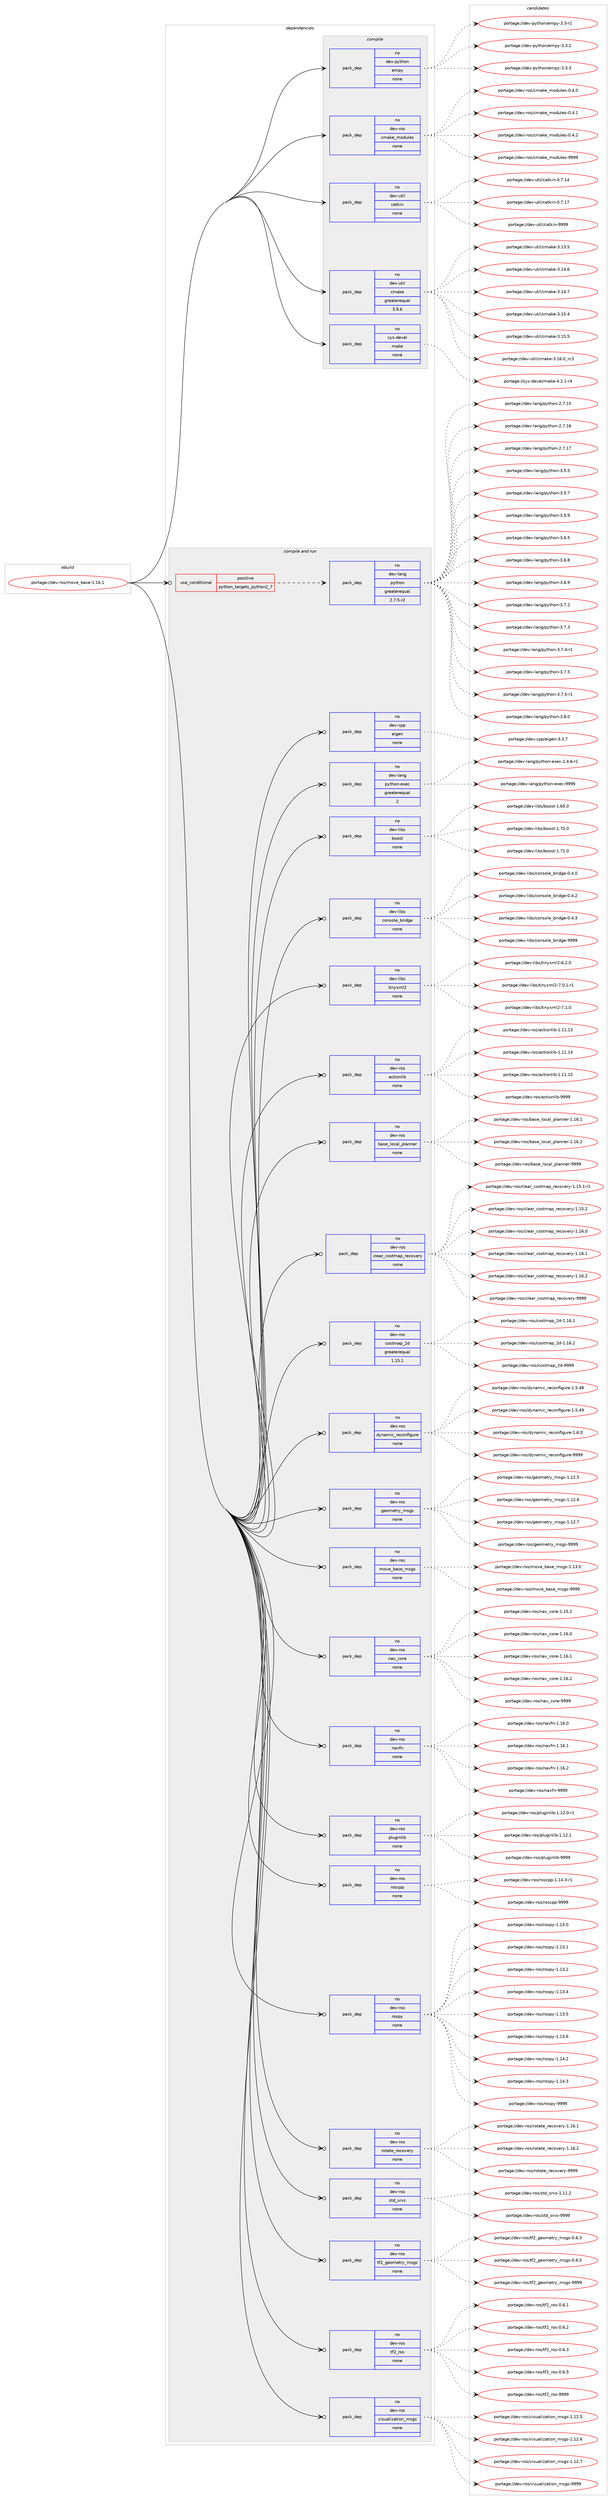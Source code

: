 digraph prolog {

# *************
# Graph options
# *************

newrank=true;
concentrate=true;
compound=true;
graph [rankdir=LR,fontname=Helvetica,fontsize=10,ranksep=1.5];#, ranksep=2.5, nodesep=0.2];
edge  [arrowhead=vee];
node  [fontname=Helvetica,fontsize=10];

# **********
# The ebuild
# **********

subgraph cluster_leftcol {
color=gray;
rank=same;
label=<<i>ebuild</i>>;
id [label="portage://dev-ros/move_base-1.16.1", color=red, width=4, href="../dev-ros/move_base-1.16.1.svg"];
}

# ****************
# The dependencies
# ****************

subgraph cluster_midcol {
color=gray;
label=<<i>dependencies</i>>;
subgraph cluster_compile {
fillcolor="#eeeeee";
style=filled;
label=<<i>compile</i>>;
subgraph pack144772 {
dependency191335 [label=<<TABLE BORDER="0" CELLBORDER="1" CELLSPACING="0" CELLPADDING="4" WIDTH="220"><TR><TD ROWSPAN="6" CELLPADDING="30">pack_dep</TD></TR><TR><TD WIDTH="110">no</TD></TR><TR><TD>dev-python</TD></TR><TR><TD>empy</TD></TR><TR><TD>none</TD></TR><TR><TD></TD></TR></TABLE>>, shape=none, color=blue];
}
id:e -> dependency191335:w [weight=20,style="solid",arrowhead="vee"];
subgraph pack144773 {
dependency191336 [label=<<TABLE BORDER="0" CELLBORDER="1" CELLSPACING="0" CELLPADDING="4" WIDTH="220"><TR><TD ROWSPAN="6" CELLPADDING="30">pack_dep</TD></TR><TR><TD WIDTH="110">no</TD></TR><TR><TD>dev-ros</TD></TR><TR><TD>cmake_modules</TD></TR><TR><TD>none</TD></TR><TR><TD></TD></TR></TABLE>>, shape=none, color=blue];
}
id:e -> dependency191336:w [weight=20,style="solid",arrowhead="vee"];
subgraph pack144774 {
dependency191337 [label=<<TABLE BORDER="0" CELLBORDER="1" CELLSPACING="0" CELLPADDING="4" WIDTH="220"><TR><TD ROWSPAN="6" CELLPADDING="30">pack_dep</TD></TR><TR><TD WIDTH="110">no</TD></TR><TR><TD>dev-util</TD></TR><TR><TD>catkin</TD></TR><TR><TD>none</TD></TR><TR><TD></TD></TR></TABLE>>, shape=none, color=blue];
}
id:e -> dependency191337:w [weight=20,style="solid",arrowhead="vee"];
subgraph pack144775 {
dependency191338 [label=<<TABLE BORDER="0" CELLBORDER="1" CELLSPACING="0" CELLPADDING="4" WIDTH="220"><TR><TD ROWSPAN="6" CELLPADDING="30">pack_dep</TD></TR><TR><TD WIDTH="110">no</TD></TR><TR><TD>dev-util</TD></TR><TR><TD>cmake</TD></TR><TR><TD>greaterequal</TD></TR><TR><TD>3.9.6</TD></TR></TABLE>>, shape=none, color=blue];
}
id:e -> dependency191338:w [weight=20,style="solid",arrowhead="vee"];
subgraph pack144776 {
dependency191339 [label=<<TABLE BORDER="0" CELLBORDER="1" CELLSPACING="0" CELLPADDING="4" WIDTH="220"><TR><TD ROWSPAN="6" CELLPADDING="30">pack_dep</TD></TR><TR><TD WIDTH="110">no</TD></TR><TR><TD>sys-devel</TD></TR><TR><TD>make</TD></TR><TR><TD>none</TD></TR><TR><TD></TD></TR></TABLE>>, shape=none, color=blue];
}
id:e -> dependency191339:w [weight=20,style="solid",arrowhead="vee"];
}
subgraph cluster_compileandrun {
fillcolor="#eeeeee";
style=filled;
label=<<i>compile and run</i>>;
subgraph cond43135 {
dependency191340 [label=<<TABLE BORDER="0" CELLBORDER="1" CELLSPACING="0" CELLPADDING="4"><TR><TD ROWSPAN="3" CELLPADDING="10">use_conditional</TD></TR><TR><TD>positive</TD></TR><TR><TD>python_targets_python2_7</TD></TR></TABLE>>, shape=none, color=red];
subgraph pack144777 {
dependency191341 [label=<<TABLE BORDER="0" CELLBORDER="1" CELLSPACING="0" CELLPADDING="4" WIDTH="220"><TR><TD ROWSPAN="6" CELLPADDING="30">pack_dep</TD></TR><TR><TD WIDTH="110">no</TD></TR><TR><TD>dev-lang</TD></TR><TR><TD>python</TD></TR><TR><TD>greaterequal</TD></TR><TR><TD>2.7.5-r2</TD></TR></TABLE>>, shape=none, color=blue];
}
dependency191340:e -> dependency191341:w [weight=20,style="dashed",arrowhead="vee"];
}
id:e -> dependency191340:w [weight=20,style="solid",arrowhead="odotvee"];
subgraph pack144778 {
dependency191342 [label=<<TABLE BORDER="0" CELLBORDER="1" CELLSPACING="0" CELLPADDING="4" WIDTH="220"><TR><TD ROWSPAN="6" CELLPADDING="30">pack_dep</TD></TR><TR><TD WIDTH="110">no</TD></TR><TR><TD>dev-cpp</TD></TR><TR><TD>eigen</TD></TR><TR><TD>none</TD></TR><TR><TD></TD></TR></TABLE>>, shape=none, color=blue];
}
id:e -> dependency191342:w [weight=20,style="solid",arrowhead="odotvee"];
subgraph pack144779 {
dependency191343 [label=<<TABLE BORDER="0" CELLBORDER="1" CELLSPACING="0" CELLPADDING="4" WIDTH="220"><TR><TD ROWSPAN="6" CELLPADDING="30">pack_dep</TD></TR><TR><TD WIDTH="110">no</TD></TR><TR><TD>dev-lang</TD></TR><TR><TD>python-exec</TD></TR><TR><TD>greaterequal</TD></TR><TR><TD>2</TD></TR></TABLE>>, shape=none, color=blue];
}
id:e -> dependency191343:w [weight=20,style="solid",arrowhead="odotvee"];
subgraph pack144780 {
dependency191344 [label=<<TABLE BORDER="0" CELLBORDER="1" CELLSPACING="0" CELLPADDING="4" WIDTH="220"><TR><TD ROWSPAN="6" CELLPADDING="30">pack_dep</TD></TR><TR><TD WIDTH="110">no</TD></TR><TR><TD>dev-libs</TD></TR><TR><TD>boost</TD></TR><TR><TD>none</TD></TR><TR><TD></TD></TR></TABLE>>, shape=none, color=blue];
}
id:e -> dependency191344:w [weight=20,style="solid",arrowhead="odotvee"];
subgraph pack144781 {
dependency191345 [label=<<TABLE BORDER="0" CELLBORDER="1" CELLSPACING="0" CELLPADDING="4" WIDTH="220"><TR><TD ROWSPAN="6" CELLPADDING="30">pack_dep</TD></TR><TR><TD WIDTH="110">no</TD></TR><TR><TD>dev-libs</TD></TR><TR><TD>console_bridge</TD></TR><TR><TD>none</TD></TR><TR><TD></TD></TR></TABLE>>, shape=none, color=blue];
}
id:e -> dependency191345:w [weight=20,style="solid",arrowhead="odotvee"];
subgraph pack144782 {
dependency191346 [label=<<TABLE BORDER="0" CELLBORDER="1" CELLSPACING="0" CELLPADDING="4" WIDTH="220"><TR><TD ROWSPAN="6" CELLPADDING="30">pack_dep</TD></TR><TR><TD WIDTH="110">no</TD></TR><TR><TD>dev-libs</TD></TR><TR><TD>tinyxml2</TD></TR><TR><TD>none</TD></TR><TR><TD></TD></TR></TABLE>>, shape=none, color=blue];
}
id:e -> dependency191346:w [weight=20,style="solid",arrowhead="odotvee"];
subgraph pack144783 {
dependency191347 [label=<<TABLE BORDER="0" CELLBORDER="1" CELLSPACING="0" CELLPADDING="4" WIDTH="220"><TR><TD ROWSPAN="6" CELLPADDING="30">pack_dep</TD></TR><TR><TD WIDTH="110">no</TD></TR><TR><TD>dev-ros</TD></TR><TR><TD>actionlib</TD></TR><TR><TD>none</TD></TR><TR><TD></TD></TR></TABLE>>, shape=none, color=blue];
}
id:e -> dependency191347:w [weight=20,style="solid",arrowhead="odotvee"];
subgraph pack144784 {
dependency191348 [label=<<TABLE BORDER="0" CELLBORDER="1" CELLSPACING="0" CELLPADDING="4" WIDTH="220"><TR><TD ROWSPAN="6" CELLPADDING="30">pack_dep</TD></TR><TR><TD WIDTH="110">no</TD></TR><TR><TD>dev-ros</TD></TR><TR><TD>base_local_planner</TD></TR><TR><TD>none</TD></TR><TR><TD></TD></TR></TABLE>>, shape=none, color=blue];
}
id:e -> dependency191348:w [weight=20,style="solid",arrowhead="odotvee"];
subgraph pack144785 {
dependency191349 [label=<<TABLE BORDER="0" CELLBORDER="1" CELLSPACING="0" CELLPADDING="4" WIDTH="220"><TR><TD ROWSPAN="6" CELLPADDING="30">pack_dep</TD></TR><TR><TD WIDTH="110">no</TD></TR><TR><TD>dev-ros</TD></TR><TR><TD>clear_costmap_recovery</TD></TR><TR><TD>none</TD></TR><TR><TD></TD></TR></TABLE>>, shape=none, color=blue];
}
id:e -> dependency191349:w [weight=20,style="solid",arrowhead="odotvee"];
subgraph pack144786 {
dependency191350 [label=<<TABLE BORDER="0" CELLBORDER="1" CELLSPACING="0" CELLPADDING="4" WIDTH="220"><TR><TD ROWSPAN="6" CELLPADDING="30">pack_dep</TD></TR><TR><TD WIDTH="110">no</TD></TR><TR><TD>dev-ros</TD></TR><TR><TD>costmap_2d</TD></TR><TR><TD>greaterequal</TD></TR><TR><TD>1.15.1</TD></TR></TABLE>>, shape=none, color=blue];
}
id:e -> dependency191350:w [weight=20,style="solid",arrowhead="odotvee"];
subgraph pack144787 {
dependency191351 [label=<<TABLE BORDER="0" CELLBORDER="1" CELLSPACING="0" CELLPADDING="4" WIDTH="220"><TR><TD ROWSPAN="6" CELLPADDING="30">pack_dep</TD></TR><TR><TD WIDTH="110">no</TD></TR><TR><TD>dev-ros</TD></TR><TR><TD>dynamic_reconfigure</TD></TR><TR><TD>none</TD></TR><TR><TD></TD></TR></TABLE>>, shape=none, color=blue];
}
id:e -> dependency191351:w [weight=20,style="solid",arrowhead="odotvee"];
subgraph pack144788 {
dependency191352 [label=<<TABLE BORDER="0" CELLBORDER="1" CELLSPACING="0" CELLPADDING="4" WIDTH="220"><TR><TD ROWSPAN="6" CELLPADDING="30">pack_dep</TD></TR><TR><TD WIDTH="110">no</TD></TR><TR><TD>dev-ros</TD></TR><TR><TD>geometry_msgs</TD></TR><TR><TD>none</TD></TR><TR><TD></TD></TR></TABLE>>, shape=none, color=blue];
}
id:e -> dependency191352:w [weight=20,style="solid",arrowhead="odotvee"];
subgraph pack144789 {
dependency191353 [label=<<TABLE BORDER="0" CELLBORDER="1" CELLSPACING="0" CELLPADDING="4" WIDTH="220"><TR><TD ROWSPAN="6" CELLPADDING="30">pack_dep</TD></TR><TR><TD WIDTH="110">no</TD></TR><TR><TD>dev-ros</TD></TR><TR><TD>move_base_msgs</TD></TR><TR><TD>none</TD></TR><TR><TD></TD></TR></TABLE>>, shape=none, color=blue];
}
id:e -> dependency191353:w [weight=20,style="solid",arrowhead="odotvee"];
subgraph pack144790 {
dependency191354 [label=<<TABLE BORDER="0" CELLBORDER="1" CELLSPACING="0" CELLPADDING="4" WIDTH="220"><TR><TD ROWSPAN="6" CELLPADDING="30">pack_dep</TD></TR><TR><TD WIDTH="110">no</TD></TR><TR><TD>dev-ros</TD></TR><TR><TD>nav_core</TD></TR><TR><TD>none</TD></TR><TR><TD></TD></TR></TABLE>>, shape=none, color=blue];
}
id:e -> dependency191354:w [weight=20,style="solid",arrowhead="odotvee"];
subgraph pack144791 {
dependency191355 [label=<<TABLE BORDER="0" CELLBORDER="1" CELLSPACING="0" CELLPADDING="4" WIDTH="220"><TR><TD ROWSPAN="6" CELLPADDING="30">pack_dep</TD></TR><TR><TD WIDTH="110">no</TD></TR><TR><TD>dev-ros</TD></TR><TR><TD>navfn</TD></TR><TR><TD>none</TD></TR><TR><TD></TD></TR></TABLE>>, shape=none, color=blue];
}
id:e -> dependency191355:w [weight=20,style="solid",arrowhead="odotvee"];
subgraph pack144792 {
dependency191356 [label=<<TABLE BORDER="0" CELLBORDER="1" CELLSPACING="0" CELLPADDING="4" WIDTH="220"><TR><TD ROWSPAN="6" CELLPADDING="30">pack_dep</TD></TR><TR><TD WIDTH="110">no</TD></TR><TR><TD>dev-ros</TD></TR><TR><TD>pluginlib</TD></TR><TR><TD>none</TD></TR><TR><TD></TD></TR></TABLE>>, shape=none, color=blue];
}
id:e -> dependency191356:w [weight=20,style="solid",arrowhead="odotvee"];
subgraph pack144793 {
dependency191357 [label=<<TABLE BORDER="0" CELLBORDER="1" CELLSPACING="0" CELLPADDING="4" WIDTH="220"><TR><TD ROWSPAN="6" CELLPADDING="30">pack_dep</TD></TR><TR><TD WIDTH="110">no</TD></TR><TR><TD>dev-ros</TD></TR><TR><TD>roscpp</TD></TR><TR><TD>none</TD></TR><TR><TD></TD></TR></TABLE>>, shape=none, color=blue];
}
id:e -> dependency191357:w [weight=20,style="solid",arrowhead="odotvee"];
subgraph pack144794 {
dependency191358 [label=<<TABLE BORDER="0" CELLBORDER="1" CELLSPACING="0" CELLPADDING="4" WIDTH="220"><TR><TD ROWSPAN="6" CELLPADDING="30">pack_dep</TD></TR><TR><TD WIDTH="110">no</TD></TR><TR><TD>dev-ros</TD></TR><TR><TD>rospy</TD></TR><TR><TD>none</TD></TR><TR><TD></TD></TR></TABLE>>, shape=none, color=blue];
}
id:e -> dependency191358:w [weight=20,style="solid",arrowhead="odotvee"];
subgraph pack144795 {
dependency191359 [label=<<TABLE BORDER="0" CELLBORDER="1" CELLSPACING="0" CELLPADDING="4" WIDTH="220"><TR><TD ROWSPAN="6" CELLPADDING="30">pack_dep</TD></TR><TR><TD WIDTH="110">no</TD></TR><TR><TD>dev-ros</TD></TR><TR><TD>rotate_recovery</TD></TR><TR><TD>none</TD></TR><TR><TD></TD></TR></TABLE>>, shape=none, color=blue];
}
id:e -> dependency191359:w [weight=20,style="solid",arrowhead="odotvee"];
subgraph pack144796 {
dependency191360 [label=<<TABLE BORDER="0" CELLBORDER="1" CELLSPACING="0" CELLPADDING="4" WIDTH="220"><TR><TD ROWSPAN="6" CELLPADDING="30">pack_dep</TD></TR><TR><TD WIDTH="110">no</TD></TR><TR><TD>dev-ros</TD></TR><TR><TD>std_srvs</TD></TR><TR><TD>none</TD></TR><TR><TD></TD></TR></TABLE>>, shape=none, color=blue];
}
id:e -> dependency191360:w [weight=20,style="solid",arrowhead="odotvee"];
subgraph pack144797 {
dependency191361 [label=<<TABLE BORDER="0" CELLBORDER="1" CELLSPACING="0" CELLPADDING="4" WIDTH="220"><TR><TD ROWSPAN="6" CELLPADDING="30">pack_dep</TD></TR><TR><TD WIDTH="110">no</TD></TR><TR><TD>dev-ros</TD></TR><TR><TD>tf2_geometry_msgs</TD></TR><TR><TD>none</TD></TR><TR><TD></TD></TR></TABLE>>, shape=none, color=blue];
}
id:e -> dependency191361:w [weight=20,style="solid",arrowhead="odotvee"];
subgraph pack144798 {
dependency191362 [label=<<TABLE BORDER="0" CELLBORDER="1" CELLSPACING="0" CELLPADDING="4" WIDTH="220"><TR><TD ROWSPAN="6" CELLPADDING="30">pack_dep</TD></TR><TR><TD WIDTH="110">no</TD></TR><TR><TD>dev-ros</TD></TR><TR><TD>tf2_ros</TD></TR><TR><TD>none</TD></TR><TR><TD></TD></TR></TABLE>>, shape=none, color=blue];
}
id:e -> dependency191362:w [weight=20,style="solid",arrowhead="odotvee"];
subgraph pack144799 {
dependency191363 [label=<<TABLE BORDER="0" CELLBORDER="1" CELLSPACING="0" CELLPADDING="4" WIDTH="220"><TR><TD ROWSPAN="6" CELLPADDING="30">pack_dep</TD></TR><TR><TD WIDTH="110">no</TD></TR><TR><TD>dev-ros</TD></TR><TR><TD>visualization_msgs</TD></TR><TR><TD>none</TD></TR><TR><TD></TD></TR></TABLE>>, shape=none, color=blue];
}
id:e -> dependency191363:w [weight=20,style="solid",arrowhead="odotvee"];
}
subgraph cluster_run {
fillcolor="#eeeeee";
style=filled;
label=<<i>run</i>>;
}
}

# **************
# The candidates
# **************

subgraph cluster_choices {
rank=same;
color=gray;
label=<<i>candidates</i>>;

subgraph choice144772 {
color=black;
nodesep=1;
choiceportage1001011184511212111610411111047101109112121455146514511449 [label="portage://dev-python/empy-3.3-r1", color=red, width=4,href="../dev-python/empy-3.3-r1.svg"];
choiceportage1001011184511212111610411111047101109112121455146514650 [label="portage://dev-python/empy-3.3.2", color=red, width=4,href="../dev-python/empy-3.3.2.svg"];
choiceportage1001011184511212111610411111047101109112121455146514651 [label="portage://dev-python/empy-3.3.3", color=red, width=4,href="../dev-python/empy-3.3.3.svg"];
dependency191335:e -> choiceportage1001011184511212111610411111047101109112121455146514511449:w [style=dotted,weight="100"];
dependency191335:e -> choiceportage1001011184511212111610411111047101109112121455146514650:w [style=dotted,weight="100"];
dependency191335:e -> choiceportage1001011184511212111610411111047101109112121455146514651:w [style=dotted,weight="100"];
}
subgraph choice144773 {
color=black;
nodesep=1;
choiceportage1001011184511411111547991099710710195109111100117108101115454846524648 [label="portage://dev-ros/cmake_modules-0.4.0", color=red, width=4,href="../dev-ros/cmake_modules-0.4.0.svg"];
choiceportage1001011184511411111547991099710710195109111100117108101115454846524649 [label="portage://dev-ros/cmake_modules-0.4.1", color=red, width=4,href="../dev-ros/cmake_modules-0.4.1.svg"];
choiceportage1001011184511411111547991099710710195109111100117108101115454846524650 [label="portage://dev-ros/cmake_modules-0.4.2", color=red, width=4,href="../dev-ros/cmake_modules-0.4.2.svg"];
choiceportage10010111845114111115479910997107101951091111001171081011154557575757 [label="portage://dev-ros/cmake_modules-9999", color=red, width=4,href="../dev-ros/cmake_modules-9999.svg"];
dependency191336:e -> choiceportage1001011184511411111547991099710710195109111100117108101115454846524648:w [style=dotted,weight="100"];
dependency191336:e -> choiceportage1001011184511411111547991099710710195109111100117108101115454846524649:w [style=dotted,weight="100"];
dependency191336:e -> choiceportage1001011184511411111547991099710710195109111100117108101115454846524650:w [style=dotted,weight="100"];
dependency191336:e -> choiceportage10010111845114111115479910997107101951091111001171081011154557575757:w [style=dotted,weight="100"];
}
subgraph choice144774 {
color=black;
nodesep=1;
choiceportage1001011184511711610510847999711610710511045484655464952 [label="portage://dev-util/catkin-0.7.14", color=red, width=4,href="../dev-util/catkin-0.7.14.svg"];
choiceportage1001011184511711610510847999711610710511045484655464955 [label="portage://dev-util/catkin-0.7.17", color=red, width=4,href="../dev-util/catkin-0.7.17.svg"];
choiceportage100101118451171161051084799971161071051104557575757 [label="portage://dev-util/catkin-9999", color=red, width=4,href="../dev-util/catkin-9999.svg"];
dependency191337:e -> choiceportage1001011184511711610510847999711610710511045484655464952:w [style=dotted,weight="100"];
dependency191337:e -> choiceportage1001011184511711610510847999711610710511045484655464955:w [style=dotted,weight="100"];
dependency191337:e -> choiceportage100101118451171161051084799971161071051104557575757:w [style=dotted,weight="100"];
}
subgraph choice144775 {
color=black;
nodesep=1;
choiceportage1001011184511711610510847991099710710145514649514653 [label="portage://dev-util/cmake-3.13.5", color=red, width=4,href="../dev-util/cmake-3.13.5.svg"];
choiceportage1001011184511711610510847991099710710145514649524654 [label="portage://dev-util/cmake-3.14.6", color=red, width=4,href="../dev-util/cmake-3.14.6.svg"];
choiceportage1001011184511711610510847991099710710145514649524655 [label="portage://dev-util/cmake-3.14.7", color=red, width=4,href="../dev-util/cmake-3.14.7.svg"];
choiceportage1001011184511711610510847991099710710145514649534652 [label="portage://dev-util/cmake-3.15.4", color=red, width=4,href="../dev-util/cmake-3.15.4.svg"];
choiceportage1001011184511711610510847991099710710145514649534653 [label="portage://dev-util/cmake-3.15.5", color=red, width=4,href="../dev-util/cmake-3.15.5.svg"];
choiceportage1001011184511711610510847991099710710145514649544648951149951 [label="portage://dev-util/cmake-3.16.0_rc3", color=red, width=4,href="../dev-util/cmake-3.16.0_rc3.svg"];
dependency191338:e -> choiceportage1001011184511711610510847991099710710145514649514653:w [style=dotted,weight="100"];
dependency191338:e -> choiceportage1001011184511711610510847991099710710145514649524654:w [style=dotted,weight="100"];
dependency191338:e -> choiceportage1001011184511711610510847991099710710145514649524655:w [style=dotted,weight="100"];
dependency191338:e -> choiceportage1001011184511711610510847991099710710145514649534652:w [style=dotted,weight="100"];
dependency191338:e -> choiceportage1001011184511711610510847991099710710145514649534653:w [style=dotted,weight="100"];
dependency191338:e -> choiceportage1001011184511711610510847991099710710145514649544648951149951:w [style=dotted,weight="100"];
}
subgraph choice144776 {
color=black;
nodesep=1;
choiceportage1151211154510010111810110847109971071014552465046494511452 [label="portage://sys-devel/make-4.2.1-r4", color=red, width=4,href="../sys-devel/make-4.2.1-r4.svg"];
dependency191339:e -> choiceportage1151211154510010111810110847109971071014552465046494511452:w [style=dotted,weight="100"];
}
subgraph choice144777 {
color=black;
nodesep=1;
choiceportage10010111845108971101034711212111610411111045504655464953 [label="portage://dev-lang/python-2.7.15", color=red, width=4,href="../dev-lang/python-2.7.15.svg"];
choiceportage10010111845108971101034711212111610411111045504655464954 [label="portage://dev-lang/python-2.7.16", color=red, width=4,href="../dev-lang/python-2.7.16.svg"];
choiceportage10010111845108971101034711212111610411111045504655464955 [label="portage://dev-lang/python-2.7.17", color=red, width=4,href="../dev-lang/python-2.7.17.svg"];
choiceportage100101118451089711010347112121116104111110455146534653 [label="portage://dev-lang/python-3.5.5", color=red, width=4,href="../dev-lang/python-3.5.5.svg"];
choiceportage100101118451089711010347112121116104111110455146534655 [label="portage://dev-lang/python-3.5.7", color=red, width=4,href="../dev-lang/python-3.5.7.svg"];
choiceportage100101118451089711010347112121116104111110455146534657 [label="portage://dev-lang/python-3.5.9", color=red, width=4,href="../dev-lang/python-3.5.9.svg"];
choiceportage100101118451089711010347112121116104111110455146544653 [label="portage://dev-lang/python-3.6.5", color=red, width=4,href="../dev-lang/python-3.6.5.svg"];
choiceportage100101118451089711010347112121116104111110455146544656 [label="portage://dev-lang/python-3.6.8", color=red, width=4,href="../dev-lang/python-3.6.8.svg"];
choiceportage100101118451089711010347112121116104111110455146544657 [label="portage://dev-lang/python-3.6.9", color=red, width=4,href="../dev-lang/python-3.6.9.svg"];
choiceportage100101118451089711010347112121116104111110455146554650 [label="portage://dev-lang/python-3.7.2", color=red, width=4,href="../dev-lang/python-3.7.2.svg"];
choiceportage100101118451089711010347112121116104111110455146554651 [label="portage://dev-lang/python-3.7.3", color=red, width=4,href="../dev-lang/python-3.7.3.svg"];
choiceportage1001011184510897110103471121211161041111104551465546524511449 [label="portage://dev-lang/python-3.7.4-r1", color=red, width=4,href="../dev-lang/python-3.7.4-r1.svg"];
choiceportage100101118451089711010347112121116104111110455146554653 [label="portage://dev-lang/python-3.7.5", color=red, width=4,href="../dev-lang/python-3.7.5.svg"];
choiceportage1001011184510897110103471121211161041111104551465546534511449 [label="portage://dev-lang/python-3.7.5-r1", color=red, width=4,href="../dev-lang/python-3.7.5-r1.svg"];
choiceportage100101118451089711010347112121116104111110455146564648 [label="portage://dev-lang/python-3.8.0", color=red, width=4,href="../dev-lang/python-3.8.0.svg"];
dependency191341:e -> choiceportage10010111845108971101034711212111610411111045504655464953:w [style=dotted,weight="100"];
dependency191341:e -> choiceportage10010111845108971101034711212111610411111045504655464954:w [style=dotted,weight="100"];
dependency191341:e -> choiceportage10010111845108971101034711212111610411111045504655464955:w [style=dotted,weight="100"];
dependency191341:e -> choiceportage100101118451089711010347112121116104111110455146534653:w [style=dotted,weight="100"];
dependency191341:e -> choiceportage100101118451089711010347112121116104111110455146534655:w [style=dotted,weight="100"];
dependency191341:e -> choiceportage100101118451089711010347112121116104111110455146534657:w [style=dotted,weight="100"];
dependency191341:e -> choiceportage100101118451089711010347112121116104111110455146544653:w [style=dotted,weight="100"];
dependency191341:e -> choiceportage100101118451089711010347112121116104111110455146544656:w [style=dotted,weight="100"];
dependency191341:e -> choiceportage100101118451089711010347112121116104111110455146544657:w [style=dotted,weight="100"];
dependency191341:e -> choiceportage100101118451089711010347112121116104111110455146554650:w [style=dotted,weight="100"];
dependency191341:e -> choiceportage100101118451089711010347112121116104111110455146554651:w [style=dotted,weight="100"];
dependency191341:e -> choiceportage1001011184510897110103471121211161041111104551465546524511449:w [style=dotted,weight="100"];
dependency191341:e -> choiceportage100101118451089711010347112121116104111110455146554653:w [style=dotted,weight="100"];
dependency191341:e -> choiceportage1001011184510897110103471121211161041111104551465546534511449:w [style=dotted,weight="100"];
dependency191341:e -> choiceportage100101118451089711010347112121116104111110455146564648:w [style=dotted,weight="100"];
}
subgraph choice144778 {
color=black;
nodesep=1;
choiceportage100101118459911211247101105103101110455146514655 [label="portage://dev-cpp/eigen-3.3.7", color=red, width=4,href="../dev-cpp/eigen-3.3.7.svg"];
dependency191342:e -> choiceportage100101118459911211247101105103101110455146514655:w [style=dotted,weight="100"];
}
subgraph choice144779 {
color=black;
nodesep=1;
choiceportage10010111845108971101034711212111610411111045101120101994550465246544511449 [label="portage://dev-lang/python-exec-2.4.6-r1", color=red, width=4,href="../dev-lang/python-exec-2.4.6-r1.svg"];
choiceportage10010111845108971101034711212111610411111045101120101994557575757 [label="portage://dev-lang/python-exec-9999", color=red, width=4,href="../dev-lang/python-exec-9999.svg"];
dependency191343:e -> choiceportage10010111845108971101034711212111610411111045101120101994550465246544511449:w [style=dotted,weight="100"];
dependency191343:e -> choiceportage10010111845108971101034711212111610411111045101120101994557575757:w [style=dotted,weight="100"];
}
subgraph choice144780 {
color=black;
nodesep=1;
choiceportage1001011184510810598115479811111111511645494654534648 [label="portage://dev-libs/boost-1.65.0", color=red, width=4,href="../dev-libs/boost-1.65.0.svg"];
choiceportage1001011184510810598115479811111111511645494655484648 [label="portage://dev-libs/boost-1.70.0", color=red, width=4,href="../dev-libs/boost-1.70.0.svg"];
choiceportage1001011184510810598115479811111111511645494655494648 [label="portage://dev-libs/boost-1.71.0", color=red, width=4,href="../dev-libs/boost-1.71.0.svg"];
dependency191344:e -> choiceportage1001011184510810598115479811111111511645494654534648:w [style=dotted,weight="100"];
dependency191344:e -> choiceportage1001011184510810598115479811111111511645494655484648:w [style=dotted,weight="100"];
dependency191344:e -> choiceportage1001011184510810598115479811111111511645494655494648:w [style=dotted,weight="100"];
}
subgraph choice144781 {
color=black;
nodesep=1;
choiceportage100101118451081059811547991111101151111081019598114105100103101454846524648 [label="portage://dev-libs/console_bridge-0.4.0", color=red, width=4,href="../dev-libs/console_bridge-0.4.0.svg"];
choiceportage100101118451081059811547991111101151111081019598114105100103101454846524650 [label="portage://dev-libs/console_bridge-0.4.2", color=red, width=4,href="../dev-libs/console_bridge-0.4.2.svg"];
choiceportage100101118451081059811547991111101151111081019598114105100103101454846524651 [label="portage://dev-libs/console_bridge-0.4.3", color=red, width=4,href="../dev-libs/console_bridge-0.4.3.svg"];
choiceportage1001011184510810598115479911111011511110810195981141051001031014557575757 [label="portage://dev-libs/console_bridge-9999", color=red, width=4,href="../dev-libs/console_bridge-9999.svg"];
dependency191345:e -> choiceportage100101118451081059811547991111101151111081019598114105100103101454846524648:w [style=dotted,weight="100"];
dependency191345:e -> choiceportage100101118451081059811547991111101151111081019598114105100103101454846524650:w [style=dotted,weight="100"];
dependency191345:e -> choiceportage100101118451081059811547991111101151111081019598114105100103101454846524651:w [style=dotted,weight="100"];
dependency191345:e -> choiceportage1001011184510810598115479911111011511110810195981141051001031014557575757:w [style=dotted,weight="100"];
}
subgraph choice144782 {
color=black;
nodesep=1;
choiceportage10010111845108105981154711610511012112010910850455446504648 [label="portage://dev-libs/tinyxml2-6.2.0", color=red, width=4,href="../dev-libs/tinyxml2-6.2.0.svg"];
choiceportage100101118451081059811547116105110121120109108504555464846494511449 [label="portage://dev-libs/tinyxml2-7.0.1-r1", color=red, width=4,href="../dev-libs/tinyxml2-7.0.1-r1.svg"];
choiceportage10010111845108105981154711610511012112010910850455546494648 [label="portage://dev-libs/tinyxml2-7.1.0", color=red, width=4,href="../dev-libs/tinyxml2-7.1.0.svg"];
dependency191346:e -> choiceportage10010111845108105981154711610511012112010910850455446504648:w [style=dotted,weight="100"];
dependency191346:e -> choiceportage100101118451081059811547116105110121120109108504555464846494511449:w [style=dotted,weight="100"];
dependency191346:e -> choiceportage10010111845108105981154711610511012112010910850455546494648:w [style=dotted,weight="100"];
}
subgraph choice144783 {
color=black;
nodesep=1;
choiceportage10010111845114111115479799116105111110108105984549464949464951 [label="portage://dev-ros/actionlib-1.11.13", color=red, width=4,href="../dev-ros/actionlib-1.11.13.svg"];
choiceportage10010111845114111115479799116105111110108105984549464949464952 [label="portage://dev-ros/actionlib-1.11.14", color=red, width=4,href="../dev-ros/actionlib-1.11.14.svg"];
choiceportage10010111845114111115479799116105111110108105984549464949464953 [label="portage://dev-ros/actionlib-1.11.15", color=red, width=4,href="../dev-ros/actionlib-1.11.15.svg"];
choiceportage10010111845114111115479799116105111110108105984557575757 [label="portage://dev-ros/actionlib-9999", color=red, width=4,href="../dev-ros/actionlib-9999.svg"];
dependency191347:e -> choiceportage10010111845114111115479799116105111110108105984549464949464951:w [style=dotted,weight="100"];
dependency191347:e -> choiceportage10010111845114111115479799116105111110108105984549464949464952:w [style=dotted,weight="100"];
dependency191347:e -> choiceportage10010111845114111115479799116105111110108105984549464949464953:w [style=dotted,weight="100"];
dependency191347:e -> choiceportage10010111845114111115479799116105111110108105984557575757:w [style=dotted,weight="100"];
}
subgraph choice144784 {
color=black;
nodesep=1;
choiceportage10010111845114111115479897115101951081119997108951121089711011010111445494649544649 [label="portage://dev-ros/base_local_planner-1.16.1", color=red, width=4,href="../dev-ros/base_local_planner-1.16.1.svg"];
choiceportage10010111845114111115479897115101951081119997108951121089711011010111445494649544650 [label="portage://dev-ros/base_local_planner-1.16.2", color=red, width=4,href="../dev-ros/base_local_planner-1.16.2.svg"];
choiceportage1001011184511411111547989711510195108111999710895112108971101101011144557575757 [label="portage://dev-ros/base_local_planner-9999", color=red, width=4,href="../dev-ros/base_local_planner-9999.svg"];
dependency191348:e -> choiceportage10010111845114111115479897115101951081119997108951121089711011010111445494649544649:w [style=dotted,weight="100"];
dependency191348:e -> choiceportage10010111845114111115479897115101951081119997108951121089711011010111445494649544650:w [style=dotted,weight="100"];
dependency191348:e -> choiceportage1001011184511411111547989711510195108111999710895112108971101101011144557575757:w [style=dotted,weight="100"];
}
subgraph choice144785 {
color=black;
nodesep=1;
choiceportage100101118451141111154799108101971149599111115116109971129511410199111118101114121454946495346494511449 [label="portage://dev-ros/clear_costmap_recovery-1.15.1-r1", color=red, width=4,href="../dev-ros/clear_costmap_recovery-1.15.1-r1.svg"];
choiceportage10010111845114111115479910810197114959911111511610997112951141019911111810111412145494649534650 [label="portage://dev-ros/clear_costmap_recovery-1.15.2", color=red, width=4,href="../dev-ros/clear_costmap_recovery-1.15.2.svg"];
choiceportage10010111845114111115479910810197114959911111511610997112951141019911111810111412145494649544648 [label="portage://dev-ros/clear_costmap_recovery-1.16.0", color=red, width=4,href="../dev-ros/clear_costmap_recovery-1.16.0.svg"];
choiceportage10010111845114111115479910810197114959911111511610997112951141019911111810111412145494649544649 [label="portage://dev-ros/clear_costmap_recovery-1.16.1", color=red, width=4,href="../dev-ros/clear_costmap_recovery-1.16.1.svg"];
choiceportage10010111845114111115479910810197114959911111511610997112951141019911111810111412145494649544650 [label="portage://dev-ros/clear_costmap_recovery-1.16.2", color=red, width=4,href="../dev-ros/clear_costmap_recovery-1.16.2.svg"];
choiceportage1001011184511411111547991081019711495991111151161099711295114101991111181011141214557575757 [label="portage://dev-ros/clear_costmap_recovery-9999", color=red, width=4,href="../dev-ros/clear_costmap_recovery-9999.svg"];
dependency191349:e -> choiceportage100101118451141111154799108101971149599111115116109971129511410199111118101114121454946495346494511449:w [style=dotted,weight="100"];
dependency191349:e -> choiceportage10010111845114111115479910810197114959911111511610997112951141019911111810111412145494649534650:w [style=dotted,weight="100"];
dependency191349:e -> choiceportage10010111845114111115479910810197114959911111511610997112951141019911111810111412145494649544648:w [style=dotted,weight="100"];
dependency191349:e -> choiceportage10010111845114111115479910810197114959911111511610997112951141019911111810111412145494649544649:w [style=dotted,weight="100"];
dependency191349:e -> choiceportage10010111845114111115479910810197114959911111511610997112951141019911111810111412145494649544650:w [style=dotted,weight="100"];
dependency191349:e -> choiceportage1001011184511411111547991081019711495991111151161099711295114101991111181011141214557575757:w [style=dotted,weight="100"];
}
subgraph choice144786 {
color=black;
nodesep=1;
choiceportage10010111845114111115479911111511610997112955010045494649544649 [label="portage://dev-ros/costmap_2d-1.16.1", color=red, width=4,href="../dev-ros/costmap_2d-1.16.1.svg"];
choiceportage10010111845114111115479911111511610997112955010045494649544650 [label="portage://dev-ros/costmap_2d-1.16.2", color=red, width=4,href="../dev-ros/costmap_2d-1.16.2.svg"];
choiceportage1001011184511411111547991111151161099711295501004557575757 [label="portage://dev-ros/costmap_2d-9999", color=red, width=4,href="../dev-ros/costmap_2d-9999.svg"];
dependency191350:e -> choiceportage10010111845114111115479911111511610997112955010045494649544649:w [style=dotted,weight="100"];
dependency191350:e -> choiceportage10010111845114111115479911111511610997112955010045494649544650:w [style=dotted,weight="100"];
dependency191350:e -> choiceportage1001011184511411111547991111151161099711295501004557575757:w [style=dotted,weight="100"];
}
subgraph choice144787 {
color=black;
nodesep=1;
choiceportage10010111845114111115471001211109710910599951141019911111010210510311711410145494653465256 [label="portage://dev-ros/dynamic_reconfigure-1.5.48", color=red, width=4,href="../dev-ros/dynamic_reconfigure-1.5.48.svg"];
choiceportage10010111845114111115471001211109710910599951141019911111010210510311711410145494653465257 [label="portage://dev-ros/dynamic_reconfigure-1.5.49", color=red, width=4,href="../dev-ros/dynamic_reconfigure-1.5.49.svg"];
choiceportage100101118451141111154710012111097109105999511410199111110102105103117114101454946544648 [label="portage://dev-ros/dynamic_reconfigure-1.6.0", color=red, width=4,href="../dev-ros/dynamic_reconfigure-1.6.0.svg"];
choiceportage1001011184511411111547100121110971091059995114101991111101021051031171141014557575757 [label="portage://dev-ros/dynamic_reconfigure-9999", color=red, width=4,href="../dev-ros/dynamic_reconfigure-9999.svg"];
dependency191351:e -> choiceportage10010111845114111115471001211109710910599951141019911111010210510311711410145494653465256:w [style=dotted,weight="100"];
dependency191351:e -> choiceportage10010111845114111115471001211109710910599951141019911111010210510311711410145494653465257:w [style=dotted,weight="100"];
dependency191351:e -> choiceportage100101118451141111154710012111097109105999511410199111110102105103117114101454946544648:w [style=dotted,weight="100"];
dependency191351:e -> choiceportage1001011184511411111547100121110971091059995114101991111101021051031171141014557575757:w [style=dotted,weight="100"];
}
subgraph choice144788 {
color=black;
nodesep=1;
choiceportage10010111845114111115471031011111091011161141219510911510311545494649504653 [label="portage://dev-ros/geometry_msgs-1.12.5", color=red, width=4,href="../dev-ros/geometry_msgs-1.12.5.svg"];
choiceportage10010111845114111115471031011111091011161141219510911510311545494649504654 [label="portage://dev-ros/geometry_msgs-1.12.6", color=red, width=4,href="../dev-ros/geometry_msgs-1.12.6.svg"];
choiceportage10010111845114111115471031011111091011161141219510911510311545494649504655 [label="portage://dev-ros/geometry_msgs-1.12.7", color=red, width=4,href="../dev-ros/geometry_msgs-1.12.7.svg"];
choiceportage1001011184511411111547103101111109101116114121951091151031154557575757 [label="portage://dev-ros/geometry_msgs-9999", color=red, width=4,href="../dev-ros/geometry_msgs-9999.svg"];
dependency191352:e -> choiceportage10010111845114111115471031011111091011161141219510911510311545494649504653:w [style=dotted,weight="100"];
dependency191352:e -> choiceportage10010111845114111115471031011111091011161141219510911510311545494649504654:w [style=dotted,weight="100"];
dependency191352:e -> choiceportage10010111845114111115471031011111091011161141219510911510311545494649504655:w [style=dotted,weight="100"];
dependency191352:e -> choiceportage1001011184511411111547103101111109101116114121951091151031154557575757:w [style=dotted,weight="100"];
}
subgraph choice144789 {
color=black;
nodesep=1;
choiceportage10010111845114111115471091111181019598971151019510911510311545494649514648 [label="portage://dev-ros/move_base_msgs-1.13.0", color=red, width=4,href="../dev-ros/move_base_msgs-1.13.0.svg"];
choiceportage1001011184511411111547109111118101959897115101951091151031154557575757 [label="portage://dev-ros/move_base_msgs-9999", color=red, width=4,href="../dev-ros/move_base_msgs-9999.svg"];
dependency191353:e -> choiceportage10010111845114111115471091111181019598971151019510911510311545494649514648:w [style=dotted,weight="100"];
dependency191353:e -> choiceportage1001011184511411111547109111118101959897115101951091151031154557575757:w [style=dotted,weight="100"];
}
subgraph choice144790 {
color=black;
nodesep=1;
choiceportage100101118451141111154711097118959911111410145494649534650 [label="portage://dev-ros/nav_core-1.15.2", color=red, width=4,href="../dev-ros/nav_core-1.15.2.svg"];
choiceportage100101118451141111154711097118959911111410145494649544648 [label="portage://dev-ros/nav_core-1.16.0", color=red, width=4,href="../dev-ros/nav_core-1.16.0.svg"];
choiceportage100101118451141111154711097118959911111410145494649544649 [label="portage://dev-ros/nav_core-1.16.1", color=red, width=4,href="../dev-ros/nav_core-1.16.1.svg"];
choiceportage100101118451141111154711097118959911111410145494649544650 [label="portage://dev-ros/nav_core-1.16.2", color=red, width=4,href="../dev-ros/nav_core-1.16.2.svg"];
choiceportage10010111845114111115471109711895991111141014557575757 [label="portage://dev-ros/nav_core-9999", color=red, width=4,href="../dev-ros/nav_core-9999.svg"];
dependency191354:e -> choiceportage100101118451141111154711097118959911111410145494649534650:w [style=dotted,weight="100"];
dependency191354:e -> choiceportage100101118451141111154711097118959911111410145494649544648:w [style=dotted,weight="100"];
dependency191354:e -> choiceportage100101118451141111154711097118959911111410145494649544649:w [style=dotted,weight="100"];
dependency191354:e -> choiceportage100101118451141111154711097118959911111410145494649544650:w [style=dotted,weight="100"];
dependency191354:e -> choiceportage10010111845114111115471109711895991111141014557575757:w [style=dotted,weight="100"];
}
subgraph choice144791 {
color=black;
nodesep=1;
choiceportage10010111845114111115471109711810211045494649544648 [label="portage://dev-ros/navfn-1.16.0", color=red, width=4,href="../dev-ros/navfn-1.16.0.svg"];
choiceportage10010111845114111115471109711810211045494649544649 [label="portage://dev-ros/navfn-1.16.1", color=red, width=4,href="../dev-ros/navfn-1.16.1.svg"];
choiceportage10010111845114111115471109711810211045494649544650 [label="portage://dev-ros/navfn-1.16.2", color=red, width=4,href="../dev-ros/navfn-1.16.2.svg"];
choiceportage1001011184511411111547110971181021104557575757 [label="portage://dev-ros/navfn-9999", color=red, width=4,href="../dev-ros/navfn-9999.svg"];
dependency191355:e -> choiceportage10010111845114111115471109711810211045494649544648:w [style=dotted,weight="100"];
dependency191355:e -> choiceportage10010111845114111115471109711810211045494649544649:w [style=dotted,weight="100"];
dependency191355:e -> choiceportage10010111845114111115471109711810211045494649544650:w [style=dotted,weight="100"];
dependency191355:e -> choiceportage1001011184511411111547110971181021104557575757:w [style=dotted,weight="100"];
}
subgraph choice144792 {
color=black;
nodesep=1;
choiceportage100101118451141111154711210811710310511010810598454946495046484511449 [label="portage://dev-ros/pluginlib-1.12.0-r1", color=red, width=4,href="../dev-ros/pluginlib-1.12.0-r1.svg"];
choiceportage10010111845114111115471121081171031051101081059845494649504649 [label="portage://dev-ros/pluginlib-1.12.1", color=red, width=4,href="../dev-ros/pluginlib-1.12.1.svg"];
choiceportage1001011184511411111547112108117103105110108105984557575757 [label="portage://dev-ros/pluginlib-9999", color=red, width=4,href="../dev-ros/pluginlib-9999.svg"];
dependency191356:e -> choiceportage100101118451141111154711210811710310511010810598454946495046484511449:w [style=dotted,weight="100"];
dependency191356:e -> choiceportage10010111845114111115471121081171031051101081059845494649504649:w [style=dotted,weight="100"];
dependency191356:e -> choiceportage1001011184511411111547112108117103105110108105984557575757:w [style=dotted,weight="100"];
}
subgraph choice144793 {
color=black;
nodesep=1;
choiceportage100101118451141111154711411111599112112454946495246514511449 [label="portage://dev-ros/roscpp-1.14.3-r1", color=red, width=4,href="../dev-ros/roscpp-1.14.3-r1.svg"];
choiceportage1001011184511411111547114111115991121124557575757 [label="portage://dev-ros/roscpp-9999", color=red, width=4,href="../dev-ros/roscpp-9999.svg"];
dependency191357:e -> choiceportage100101118451141111154711411111599112112454946495246514511449:w [style=dotted,weight="100"];
dependency191357:e -> choiceportage1001011184511411111547114111115991121124557575757:w [style=dotted,weight="100"];
}
subgraph choice144794 {
color=black;
nodesep=1;
choiceportage100101118451141111154711411111511212145494649514648 [label="portage://dev-ros/rospy-1.13.0", color=red, width=4,href="../dev-ros/rospy-1.13.0.svg"];
choiceportage100101118451141111154711411111511212145494649514649 [label="portage://dev-ros/rospy-1.13.1", color=red, width=4,href="../dev-ros/rospy-1.13.1.svg"];
choiceportage100101118451141111154711411111511212145494649514650 [label="portage://dev-ros/rospy-1.13.2", color=red, width=4,href="../dev-ros/rospy-1.13.2.svg"];
choiceportage100101118451141111154711411111511212145494649514652 [label="portage://dev-ros/rospy-1.13.4", color=red, width=4,href="../dev-ros/rospy-1.13.4.svg"];
choiceportage100101118451141111154711411111511212145494649514653 [label="portage://dev-ros/rospy-1.13.5", color=red, width=4,href="../dev-ros/rospy-1.13.5.svg"];
choiceportage100101118451141111154711411111511212145494649514654 [label="portage://dev-ros/rospy-1.13.6", color=red, width=4,href="../dev-ros/rospy-1.13.6.svg"];
choiceportage100101118451141111154711411111511212145494649524650 [label="portage://dev-ros/rospy-1.14.2", color=red, width=4,href="../dev-ros/rospy-1.14.2.svg"];
choiceportage100101118451141111154711411111511212145494649524651 [label="portage://dev-ros/rospy-1.14.3", color=red, width=4,href="../dev-ros/rospy-1.14.3.svg"];
choiceportage10010111845114111115471141111151121214557575757 [label="portage://dev-ros/rospy-9999", color=red, width=4,href="../dev-ros/rospy-9999.svg"];
dependency191358:e -> choiceportage100101118451141111154711411111511212145494649514648:w [style=dotted,weight="100"];
dependency191358:e -> choiceportage100101118451141111154711411111511212145494649514649:w [style=dotted,weight="100"];
dependency191358:e -> choiceportage100101118451141111154711411111511212145494649514650:w [style=dotted,weight="100"];
dependency191358:e -> choiceportage100101118451141111154711411111511212145494649514652:w [style=dotted,weight="100"];
dependency191358:e -> choiceportage100101118451141111154711411111511212145494649514653:w [style=dotted,weight="100"];
dependency191358:e -> choiceportage100101118451141111154711411111511212145494649514654:w [style=dotted,weight="100"];
dependency191358:e -> choiceportage100101118451141111154711411111511212145494649524650:w [style=dotted,weight="100"];
dependency191358:e -> choiceportage100101118451141111154711411111511212145494649524651:w [style=dotted,weight="100"];
dependency191358:e -> choiceportage10010111845114111115471141111151121214557575757:w [style=dotted,weight="100"];
}
subgraph choice144795 {
color=black;
nodesep=1;
choiceportage100101118451141111154711411111697116101951141019911111810111412145494649544649 [label="portage://dev-ros/rotate_recovery-1.16.1", color=red, width=4,href="../dev-ros/rotate_recovery-1.16.1.svg"];
choiceportage100101118451141111154711411111697116101951141019911111810111412145494649544650 [label="portage://dev-ros/rotate_recovery-1.16.2", color=red, width=4,href="../dev-ros/rotate_recovery-1.16.2.svg"];
choiceportage10010111845114111115471141111169711610195114101991111181011141214557575757 [label="portage://dev-ros/rotate_recovery-9999", color=red, width=4,href="../dev-ros/rotate_recovery-9999.svg"];
dependency191359:e -> choiceportage100101118451141111154711411111697116101951141019911111810111412145494649544649:w [style=dotted,weight="100"];
dependency191359:e -> choiceportage100101118451141111154711411111697116101951141019911111810111412145494649544650:w [style=dotted,weight="100"];
dependency191359:e -> choiceportage10010111845114111115471141111169711610195114101991111181011141214557575757:w [style=dotted,weight="100"];
}
subgraph choice144796 {
color=black;
nodesep=1;
choiceportage10010111845114111115471151161009511511411811545494649494650 [label="portage://dev-ros/std_srvs-1.11.2", color=red, width=4,href="../dev-ros/std_srvs-1.11.2.svg"];
choiceportage1001011184511411111547115116100951151141181154557575757 [label="portage://dev-ros/std_srvs-9999", color=red, width=4,href="../dev-ros/std_srvs-9999.svg"];
dependency191360:e -> choiceportage10010111845114111115471151161009511511411811545494649494650:w [style=dotted,weight="100"];
dependency191360:e -> choiceportage1001011184511411111547115116100951151141181154557575757:w [style=dotted,weight="100"];
}
subgraph choice144797 {
color=black;
nodesep=1;
choiceportage1001011184511411111547116102509510310111110910111611412195109115103115454846544651 [label="portage://dev-ros/tf2_geometry_msgs-0.6.3", color=red, width=4,href="../dev-ros/tf2_geometry_msgs-0.6.3.svg"];
choiceportage1001011184511411111547116102509510310111110910111611412195109115103115454846544653 [label="portage://dev-ros/tf2_geometry_msgs-0.6.5", color=red, width=4,href="../dev-ros/tf2_geometry_msgs-0.6.5.svg"];
choiceportage10010111845114111115471161025095103101111109101116114121951091151031154557575757 [label="portage://dev-ros/tf2_geometry_msgs-9999", color=red, width=4,href="../dev-ros/tf2_geometry_msgs-9999.svg"];
dependency191361:e -> choiceportage1001011184511411111547116102509510310111110910111611412195109115103115454846544651:w [style=dotted,weight="100"];
dependency191361:e -> choiceportage1001011184511411111547116102509510310111110910111611412195109115103115454846544653:w [style=dotted,weight="100"];
dependency191361:e -> choiceportage10010111845114111115471161025095103101111109101116114121951091151031154557575757:w [style=dotted,weight="100"];
}
subgraph choice144798 {
color=black;
nodesep=1;
choiceportage10010111845114111115471161025095114111115454846544649 [label="portage://dev-ros/tf2_ros-0.6.1", color=red, width=4,href="../dev-ros/tf2_ros-0.6.1.svg"];
choiceportage10010111845114111115471161025095114111115454846544650 [label="portage://dev-ros/tf2_ros-0.6.2", color=red, width=4,href="../dev-ros/tf2_ros-0.6.2.svg"];
choiceportage10010111845114111115471161025095114111115454846544651 [label="portage://dev-ros/tf2_ros-0.6.3", color=red, width=4,href="../dev-ros/tf2_ros-0.6.3.svg"];
choiceportage10010111845114111115471161025095114111115454846544653 [label="portage://dev-ros/tf2_ros-0.6.5", color=red, width=4,href="../dev-ros/tf2_ros-0.6.5.svg"];
choiceportage100101118451141111154711610250951141111154557575757 [label="portage://dev-ros/tf2_ros-9999", color=red, width=4,href="../dev-ros/tf2_ros-9999.svg"];
dependency191362:e -> choiceportage10010111845114111115471161025095114111115454846544649:w [style=dotted,weight="100"];
dependency191362:e -> choiceportage10010111845114111115471161025095114111115454846544650:w [style=dotted,weight="100"];
dependency191362:e -> choiceportage10010111845114111115471161025095114111115454846544651:w [style=dotted,weight="100"];
dependency191362:e -> choiceportage10010111845114111115471161025095114111115454846544653:w [style=dotted,weight="100"];
dependency191362:e -> choiceportage100101118451141111154711610250951141111154557575757:w [style=dotted,weight="100"];
}
subgraph choice144799 {
color=black;
nodesep=1;
choiceportage100101118451141111154711810511511797108105122971161051111109510911510311545494649504653 [label="portage://dev-ros/visualization_msgs-1.12.5", color=red, width=4,href="../dev-ros/visualization_msgs-1.12.5.svg"];
choiceportage100101118451141111154711810511511797108105122971161051111109510911510311545494649504654 [label="portage://dev-ros/visualization_msgs-1.12.6", color=red, width=4,href="../dev-ros/visualization_msgs-1.12.6.svg"];
choiceportage100101118451141111154711810511511797108105122971161051111109510911510311545494649504655 [label="portage://dev-ros/visualization_msgs-1.12.7", color=red, width=4,href="../dev-ros/visualization_msgs-1.12.7.svg"];
choiceportage10010111845114111115471181051151179710810512297116105111110951091151031154557575757 [label="portage://dev-ros/visualization_msgs-9999", color=red, width=4,href="../dev-ros/visualization_msgs-9999.svg"];
dependency191363:e -> choiceportage100101118451141111154711810511511797108105122971161051111109510911510311545494649504653:w [style=dotted,weight="100"];
dependency191363:e -> choiceportage100101118451141111154711810511511797108105122971161051111109510911510311545494649504654:w [style=dotted,weight="100"];
dependency191363:e -> choiceportage100101118451141111154711810511511797108105122971161051111109510911510311545494649504655:w [style=dotted,weight="100"];
dependency191363:e -> choiceportage10010111845114111115471181051151179710810512297116105111110951091151031154557575757:w [style=dotted,weight="100"];
}
}

}
